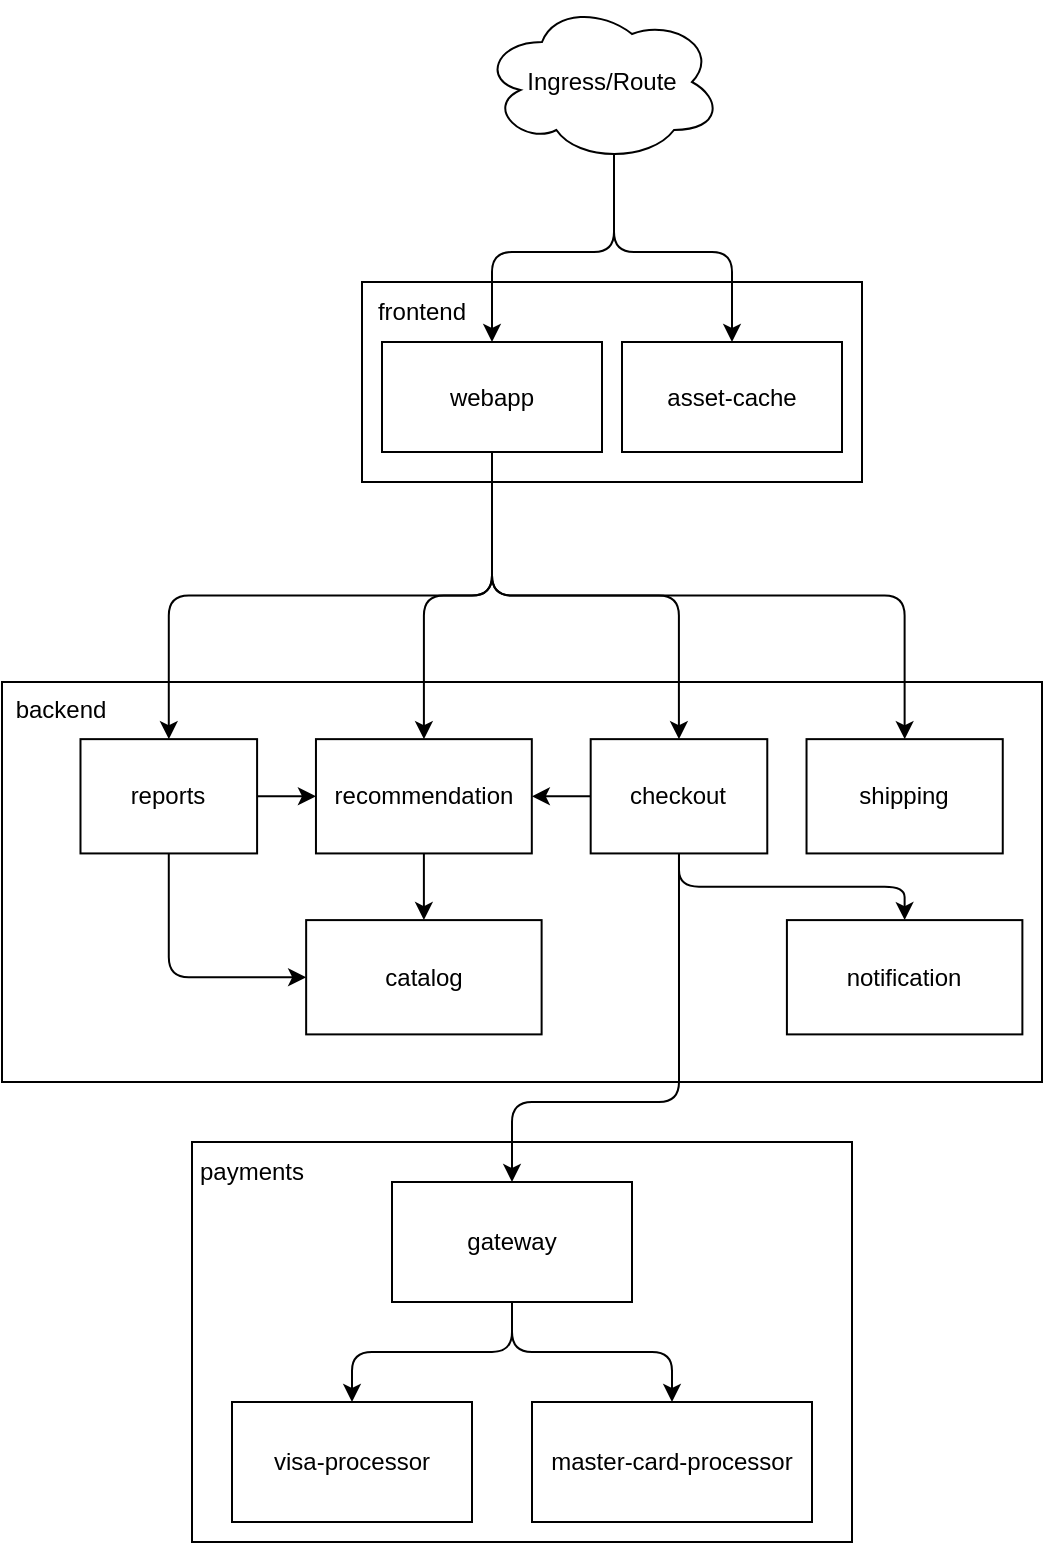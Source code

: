 <mxfile>
    <diagram id="PNkXPBb52pBTVxiZfFSJ" name="Diagram">
        <mxGraphModel dx="1063" dy="970" grid="1" gridSize="10" guides="1" tooltips="1" connect="1" arrows="1" fold="1" page="1" pageScale="1" pageWidth="850" pageHeight="1100" math="0" shadow="0">
            <root>
                <mxCell id="0"/>
                <mxCell id="1" parent="0"/>
                <mxCell id="7" value="" style="group" parent="1" vertex="1" connectable="0">
                    <mxGeometry x="270" y="150" width="250" height="100" as="geometry"/>
                </mxCell>
                <mxCell id="3" value="" style="rounded=0;whiteSpace=wrap;html=1;" parent="7" vertex="1">
                    <mxGeometry width="250" height="100" as="geometry"/>
                </mxCell>
                <mxCell id="2" value="webapp" style="rounded=0;whiteSpace=wrap;html=1;" parent="7" vertex="1">
                    <mxGeometry x="10" y="30" width="110" height="55" as="geometry"/>
                </mxCell>
                <mxCell id="4" value="frontend" style="text;html=1;strokeColor=none;fillColor=none;align=center;verticalAlign=middle;whiteSpace=wrap;rounded=0;" parent="7" vertex="1">
                    <mxGeometry width="60" height="30" as="geometry"/>
                </mxCell>
                <mxCell id="5" value="asset-cache" style="rounded=0;whiteSpace=wrap;html=1;" parent="7" vertex="1">
                    <mxGeometry x="130" y="30" width="110" height="55" as="geometry"/>
                </mxCell>
                <mxCell id="37" value="" style="group" parent="1" vertex="1" connectable="0">
                    <mxGeometry x="90" y="350" width="520" height="200" as="geometry"/>
                </mxCell>
                <mxCell id="8" value="" style="rounded=0;whiteSpace=wrap;html=1;" parent="37" vertex="1">
                    <mxGeometry width="520" height="200" as="geometry"/>
                </mxCell>
                <mxCell id="9" value="backend" style="text;html=1;strokeColor=none;fillColor=none;align=center;verticalAlign=middle;whiteSpace=wrap;rounded=0;" parent="37" vertex="1">
                    <mxGeometry width="58.868" height="28.571" as="geometry"/>
                </mxCell>
                <mxCell id="10" value="checkout" style="rounded=0;whiteSpace=wrap;html=1;" parent="37" vertex="1">
                    <mxGeometry x="294.34" y="28.571" width="88.302" height="57.143" as="geometry"/>
                </mxCell>
                <mxCell id="11" value="recommendation" style="rounded=0;whiteSpace=wrap;html=1;" parent="37" vertex="1">
                    <mxGeometry x="156.981" y="28.571" width="107.925" height="57.143" as="geometry"/>
                </mxCell>
                <mxCell id="35" style="edgeStyle=orthogonalEdgeStyle;html=1;exitX=0;exitY=0.5;exitDx=0;exitDy=0;entryX=1;entryY=0.5;entryDx=0;entryDy=0;" parent="37" source="10" target="11" edge="1">
                    <mxGeometry relative="1" as="geometry"/>
                </mxCell>
                <mxCell id="12" value="catalog" style="rounded=0;whiteSpace=wrap;html=1;" parent="37" vertex="1">
                    <mxGeometry x="152.075" y="119.048" width="117.736" height="57.143" as="geometry"/>
                </mxCell>
                <mxCell id="26" style="edgeStyle=none;html=1;exitX=0.5;exitY=1;exitDx=0;exitDy=0;entryX=0.5;entryY=0;entryDx=0;entryDy=0;" parent="37" source="11" target="12" edge="1">
                    <mxGeometry relative="1" as="geometry"/>
                </mxCell>
                <mxCell id="13" value="notification" style="rounded=0;whiteSpace=wrap;html=1;" parent="37" vertex="1">
                    <mxGeometry x="392.453" y="119.048" width="117.736" height="57.143" as="geometry"/>
                </mxCell>
                <mxCell id="29" style="edgeStyle=orthogonalEdgeStyle;html=1;exitX=0.5;exitY=1;exitDx=0;exitDy=0;entryX=0.5;entryY=0;entryDx=0;entryDy=0;" parent="37" source="10" target="13" edge="1">
                    <mxGeometry relative="1" as="geometry"/>
                </mxCell>
                <mxCell id="14" value="shipping" style="rounded=0;whiteSpace=wrap;html=1;" parent="37" vertex="1">
                    <mxGeometry x="402.264" y="28.571" width="98.113" height="57.143" as="geometry"/>
                </mxCell>
                <mxCell id="28" style="edgeStyle=orthogonalEdgeStyle;html=1;exitX=0.5;exitY=1;exitDx=0;exitDy=0;entryX=0;entryY=0.5;entryDx=0;entryDy=0;" parent="37" source="15" target="12" edge="1">
                    <mxGeometry relative="1" as="geometry"/>
                </mxCell>
                <mxCell id="34" style="edgeStyle=orthogonalEdgeStyle;html=1;exitX=1;exitY=0.5;exitDx=0;exitDy=0;entryX=0;entryY=0.5;entryDx=0;entryDy=0;" parent="37" source="15" target="11" edge="1">
                    <mxGeometry relative="1" as="geometry"/>
                </mxCell>
                <mxCell id="15" value="reports" style="rounded=0;whiteSpace=wrap;html=1;" parent="37" vertex="1">
                    <mxGeometry x="39.245" y="28.571" width="88.302" height="57.143" as="geometry"/>
                </mxCell>
                <mxCell id="44" value="" style="group" parent="1" vertex="1" connectable="0">
                    <mxGeometry x="185" y="580" width="330" height="200" as="geometry"/>
                </mxCell>
                <mxCell id="36" value="" style="rounded=0;whiteSpace=wrap;html=1;" parent="44" vertex="1">
                    <mxGeometry width="330" height="200" as="geometry"/>
                </mxCell>
                <mxCell id="38" value="payments" style="text;html=1;strokeColor=none;fillColor=none;align=center;verticalAlign=middle;whiteSpace=wrap;rounded=0;" parent="44" vertex="1">
                    <mxGeometry width="60" height="30" as="geometry"/>
                </mxCell>
                <mxCell id="39" value="gateway" style="rounded=0;whiteSpace=wrap;html=1;" parent="44" vertex="1">
                    <mxGeometry x="100" y="20" width="120" height="60" as="geometry"/>
                </mxCell>
                <mxCell id="40" value="visa-processor" style="rounded=0;whiteSpace=wrap;html=1;" parent="44" vertex="1">
                    <mxGeometry x="20" y="130" width="120" height="60" as="geometry"/>
                </mxCell>
                <mxCell id="42" style="edgeStyle=orthogonalEdgeStyle;html=1;exitX=0.5;exitY=1;exitDx=0;exitDy=0;entryX=0.5;entryY=0;entryDx=0;entryDy=0;" parent="44" source="39" target="40" edge="1">
                    <mxGeometry relative="1" as="geometry"/>
                </mxCell>
                <mxCell id="41" value="master-card-processor" style="rounded=0;whiteSpace=wrap;html=1;" parent="44" vertex="1">
                    <mxGeometry x="170" y="130" width="140" height="60" as="geometry"/>
                </mxCell>
                <mxCell id="43" style="edgeStyle=orthogonalEdgeStyle;html=1;exitX=0.5;exitY=1;exitDx=0;exitDy=0;entryX=0.5;entryY=0;entryDx=0;entryDy=0;" parent="44" source="39" target="41" edge="1">
                    <mxGeometry relative="1" as="geometry"/>
                </mxCell>
                <mxCell id="30" style="edgeStyle=orthogonalEdgeStyle;html=1;exitX=0.5;exitY=1;exitDx=0;exitDy=0;entryX=0.5;entryY=0;entryDx=0;entryDy=0;" parent="1" source="2" target="15" edge="1">
                    <mxGeometry relative="1" as="geometry"/>
                </mxCell>
                <mxCell id="31" style="edgeStyle=orthogonalEdgeStyle;html=1;exitX=0.5;exitY=1;exitDx=0;exitDy=0;" parent="1" source="2" target="10" edge="1">
                    <mxGeometry relative="1" as="geometry"/>
                </mxCell>
                <mxCell id="32" style="edgeStyle=orthogonalEdgeStyle;html=1;exitX=0.5;exitY=1;exitDx=0;exitDy=0;entryX=0.5;entryY=0;entryDx=0;entryDy=0;" parent="1" source="2" target="14" edge="1">
                    <mxGeometry relative="1" as="geometry"/>
                </mxCell>
                <mxCell id="33" style="edgeStyle=orthogonalEdgeStyle;html=1;exitX=0.5;exitY=1;exitDx=0;exitDy=0;" parent="1" source="2" target="11" edge="1">
                    <mxGeometry relative="1" as="geometry"/>
                </mxCell>
                <mxCell id="46" style="edgeStyle=orthogonalEdgeStyle;html=1;exitX=0.5;exitY=1;exitDx=0;exitDy=0;" parent="1" source="10" target="39" edge="1">
                    <mxGeometry relative="1" as="geometry">
                        <Array as="points">
                            <mxPoint x="429" y="560"/>
                            <mxPoint x="345" y="560"/>
                        </Array>
                    </mxGeometry>
                </mxCell>
                <mxCell id="49" style="edgeStyle=orthogonalEdgeStyle;html=1;exitX=0.55;exitY=0.95;exitDx=0;exitDy=0;exitPerimeter=0;entryX=0.5;entryY=0;entryDx=0;entryDy=0;" parent="1" source="47" target="2" edge="1">
                    <mxGeometry relative="1" as="geometry"/>
                </mxCell>
                <mxCell id="50" style="edgeStyle=orthogonalEdgeStyle;html=1;exitX=0.55;exitY=0.95;exitDx=0;exitDy=0;exitPerimeter=0;entryX=0.5;entryY=0;entryDx=0;entryDy=0;" parent="1" source="47" target="5" edge="1">
                    <mxGeometry relative="1" as="geometry"/>
                </mxCell>
                <mxCell id="47" value="Ingress/Route" style="ellipse;shape=cloud;whiteSpace=wrap;html=1;" parent="1" vertex="1">
                    <mxGeometry x="330" y="10" width="120" height="80" as="geometry"/>
                </mxCell>
            </root>
        </mxGraphModel>
    </diagram>
    <diagram name="Attack Flow" id="R1HGDIMWIbJlYiq8APFK">
        <mxGraphModel dx="1063" dy="970" grid="1" gridSize="10" guides="1" tooltips="1" connect="1" arrows="1" fold="1" page="1" pageScale="1" pageWidth="850" pageHeight="1100" math="0" shadow="0">
            <root>
                <mxCell id="Y2r42i9a98TNoYHecdvw-0"/>
                <mxCell id="Y2r42i9a98TNoYHecdvw-1" parent="Y2r42i9a98TNoYHecdvw-0"/>
                <mxCell id="Y2r42i9a98TNoYHecdvw-2" value="" style="group" parent="Y2r42i9a98TNoYHecdvw-1" vertex="1" connectable="0">
                    <mxGeometry x="270" y="150" width="250" height="100" as="geometry"/>
                </mxCell>
                <mxCell id="Y2r42i9a98TNoYHecdvw-3" value="" style="rounded=0;whiteSpace=wrap;html=1;" parent="Y2r42i9a98TNoYHecdvw-2" vertex="1">
                    <mxGeometry width="250" height="100" as="geometry"/>
                </mxCell>
                <mxCell id="Y2r42i9a98TNoYHecdvw-4" value="webapp" style="rounded=0;whiteSpace=wrap;html=1;" parent="Y2r42i9a98TNoYHecdvw-2" vertex="1">
                    <mxGeometry x="10" y="30" width="110" height="55" as="geometry"/>
                </mxCell>
                <mxCell id="Y2r42i9a98TNoYHecdvw-5" value="frontend" style="text;html=1;strokeColor=none;fillColor=none;align=center;verticalAlign=middle;whiteSpace=wrap;rounded=0;" parent="Y2r42i9a98TNoYHecdvw-2" vertex="1">
                    <mxGeometry width="60" height="30" as="geometry"/>
                </mxCell>
                <mxCell id="Y2r42i9a98TNoYHecdvw-6" value="asset-cache" style="rounded=0;whiteSpace=wrap;html=1;" parent="Y2r42i9a98TNoYHecdvw-2" vertex="1">
                    <mxGeometry x="130" y="30" width="110" height="55" as="geometry"/>
                </mxCell>
                <mxCell id="Y2r42i9a98TNoYHecdvw-7" value="" style="group" parent="Y2r42i9a98TNoYHecdvw-1" vertex="1" connectable="0">
                    <mxGeometry x="90" y="350" width="520" height="200" as="geometry"/>
                </mxCell>
                <mxCell id="Y2r42i9a98TNoYHecdvw-8" value="" style="rounded=0;whiteSpace=wrap;html=1;" parent="Y2r42i9a98TNoYHecdvw-7" vertex="1">
                    <mxGeometry width="520" height="200" as="geometry"/>
                </mxCell>
                <mxCell id="Y2r42i9a98TNoYHecdvw-9" value="backend" style="text;html=1;strokeColor=none;fillColor=none;align=center;verticalAlign=middle;whiteSpace=wrap;rounded=0;" parent="Y2r42i9a98TNoYHecdvw-7" vertex="1">
                    <mxGeometry width="58.868" height="28.571" as="geometry"/>
                </mxCell>
                <mxCell id="Y2r42i9a98TNoYHecdvw-10" value="checkout" style="rounded=0;whiteSpace=wrap;html=1;" parent="Y2r42i9a98TNoYHecdvw-7" vertex="1">
                    <mxGeometry x="294.34" y="28.571" width="88.302" height="57.143" as="geometry"/>
                </mxCell>
                <mxCell id="Y2r42i9a98TNoYHecdvw-11" value="recommendation" style="rounded=0;whiteSpace=wrap;html=1;" parent="Y2r42i9a98TNoYHecdvw-7" vertex="1">
                    <mxGeometry x="156.981" y="28.571" width="107.925" height="57.143" as="geometry"/>
                </mxCell>
                <mxCell id="Y2r42i9a98TNoYHecdvw-12" style="edgeStyle=orthogonalEdgeStyle;html=1;exitX=0;exitY=0.5;exitDx=0;exitDy=0;entryX=1;entryY=0.5;entryDx=0;entryDy=0;" parent="Y2r42i9a98TNoYHecdvw-7" source="Y2r42i9a98TNoYHecdvw-10" target="Y2r42i9a98TNoYHecdvw-11" edge="1">
                    <mxGeometry relative="1" as="geometry"/>
                </mxCell>
                <mxCell id="Y2r42i9a98TNoYHecdvw-13" value="catalog" style="rounded=0;whiteSpace=wrap;html=1;" parent="Y2r42i9a98TNoYHecdvw-7" vertex="1">
                    <mxGeometry x="152.075" y="119.048" width="117.736" height="57.143" as="geometry"/>
                </mxCell>
                <mxCell id="Y2r42i9a98TNoYHecdvw-14" style="edgeStyle=none;html=1;exitX=0.5;exitY=1;exitDx=0;exitDy=0;entryX=0.5;entryY=0;entryDx=0;entryDy=0;" parent="Y2r42i9a98TNoYHecdvw-7" source="Y2r42i9a98TNoYHecdvw-11" target="Y2r42i9a98TNoYHecdvw-13" edge="1">
                    <mxGeometry relative="1" as="geometry"/>
                </mxCell>
                <mxCell id="Y2r42i9a98TNoYHecdvw-15" value="notification" style="rounded=0;whiteSpace=wrap;html=1;" parent="Y2r42i9a98TNoYHecdvw-7" vertex="1">
                    <mxGeometry x="392.453" y="119.048" width="117.736" height="57.143" as="geometry"/>
                </mxCell>
                <mxCell id="Y2r42i9a98TNoYHecdvw-16" style="edgeStyle=orthogonalEdgeStyle;html=1;exitX=0.5;exitY=1;exitDx=0;exitDy=0;entryX=0.5;entryY=0;entryDx=0;entryDy=0;" parent="Y2r42i9a98TNoYHecdvw-7" source="Y2r42i9a98TNoYHecdvw-10" target="Y2r42i9a98TNoYHecdvw-15" edge="1">
                    <mxGeometry relative="1" as="geometry"/>
                </mxCell>
                <mxCell id="Y2r42i9a98TNoYHecdvw-17" value="shipping" style="rounded=0;whiteSpace=wrap;html=1;" parent="Y2r42i9a98TNoYHecdvw-7" vertex="1">
                    <mxGeometry x="402.264" y="28.571" width="98.113" height="57.143" as="geometry"/>
                </mxCell>
                <mxCell id="Y2r42i9a98TNoYHecdvw-18" style="edgeStyle=orthogonalEdgeStyle;html=1;exitX=0.5;exitY=1;exitDx=0;exitDy=0;entryX=0;entryY=0.5;entryDx=0;entryDy=0;" parent="Y2r42i9a98TNoYHecdvw-7" source="Y2r42i9a98TNoYHecdvw-20" target="Y2r42i9a98TNoYHecdvw-13" edge="1">
                    <mxGeometry relative="1" as="geometry"/>
                </mxCell>
                <mxCell id="Y2r42i9a98TNoYHecdvw-19" style="edgeStyle=orthogonalEdgeStyle;html=1;exitX=1;exitY=0.5;exitDx=0;exitDy=0;entryX=0;entryY=0.5;entryDx=0;entryDy=0;" parent="Y2r42i9a98TNoYHecdvw-7" source="Y2r42i9a98TNoYHecdvw-20" target="Y2r42i9a98TNoYHecdvw-11" edge="1">
                    <mxGeometry relative="1" as="geometry"/>
                </mxCell>
                <mxCell id="Y2r42i9a98TNoYHecdvw-20" value="reports" style="rounded=0;whiteSpace=wrap;html=1;" parent="Y2r42i9a98TNoYHecdvw-7" vertex="1">
                    <mxGeometry x="39.245" y="28.571" width="88.302" height="57.143" as="geometry"/>
                </mxCell>
                <mxCell id="Y2r42i9a98TNoYHecdvw-21" value="" style="group" parent="Y2r42i9a98TNoYHecdvw-1" vertex="1" connectable="0">
                    <mxGeometry x="185" y="580" width="330" height="200" as="geometry"/>
                </mxCell>
                <mxCell id="Y2r42i9a98TNoYHecdvw-22" value="" style="rounded=0;whiteSpace=wrap;html=1;" parent="Y2r42i9a98TNoYHecdvw-21" vertex="1">
                    <mxGeometry width="330" height="200" as="geometry"/>
                </mxCell>
                <mxCell id="Y2r42i9a98TNoYHecdvw-23" value="payments" style="text;html=1;strokeColor=none;fillColor=none;align=center;verticalAlign=middle;whiteSpace=wrap;rounded=0;" parent="Y2r42i9a98TNoYHecdvw-21" vertex="1">
                    <mxGeometry width="60" height="30" as="geometry"/>
                </mxCell>
                <mxCell id="Y2r42i9a98TNoYHecdvw-24" value="gateway" style="rounded=0;whiteSpace=wrap;html=1;" parent="Y2r42i9a98TNoYHecdvw-21" vertex="1">
                    <mxGeometry x="100" y="20" width="120" height="60" as="geometry"/>
                </mxCell>
                <mxCell id="Y2r42i9a98TNoYHecdvw-25" value="visa-processor" style="rounded=0;whiteSpace=wrap;html=1;" parent="Y2r42i9a98TNoYHecdvw-21" vertex="1">
                    <mxGeometry x="20" y="130" width="120" height="60" as="geometry"/>
                </mxCell>
                <mxCell id="Y2r42i9a98TNoYHecdvw-26" style="edgeStyle=orthogonalEdgeStyle;html=1;exitX=0.5;exitY=1;exitDx=0;exitDy=0;entryX=0.5;entryY=0;entryDx=0;entryDy=0;" parent="Y2r42i9a98TNoYHecdvw-21" source="Y2r42i9a98TNoYHecdvw-24" target="Y2r42i9a98TNoYHecdvw-25" edge="1">
                    <mxGeometry relative="1" as="geometry"/>
                </mxCell>
                <mxCell id="Y2r42i9a98TNoYHecdvw-27" value="master-card-processor" style="rounded=0;whiteSpace=wrap;html=1;" parent="Y2r42i9a98TNoYHecdvw-21" vertex="1">
                    <mxGeometry x="170" y="130" width="140" height="60" as="geometry"/>
                </mxCell>
                <mxCell id="Y2r42i9a98TNoYHecdvw-28" style="edgeStyle=orthogonalEdgeStyle;html=1;exitX=0.5;exitY=1;exitDx=0;exitDy=0;entryX=0.5;entryY=0;entryDx=0;entryDy=0;" parent="Y2r42i9a98TNoYHecdvw-21" source="Y2r42i9a98TNoYHecdvw-24" target="Y2r42i9a98TNoYHecdvw-27" edge="1">
                    <mxGeometry relative="1" as="geometry"/>
                </mxCell>
                <mxCell id="Y2r42i9a98TNoYHecdvw-29" style="edgeStyle=orthogonalEdgeStyle;html=1;exitX=0.5;exitY=1;exitDx=0;exitDy=0;entryX=0.5;entryY=0;entryDx=0;entryDy=0;" parent="Y2r42i9a98TNoYHecdvw-1" source="Y2r42i9a98TNoYHecdvw-4" target="Y2r42i9a98TNoYHecdvw-20" edge="1">
                    <mxGeometry relative="1" as="geometry"/>
                </mxCell>
                <mxCell id="Y2r42i9a98TNoYHecdvw-30" style="edgeStyle=orthogonalEdgeStyle;html=1;exitX=0.5;exitY=1;exitDx=0;exitDy=0;" parent="Y2r42i9a98TNoYHecdvw-1" source="Y2r42i9a98TNoYHecdvw-4" target="Y2r42i9a98TNoYHecdvw-10" edge="1">
                    <mxGeometry relative="1" as="geometry"/>
                </mxCell>
                <mxCell id="Y2r42i9a98TNoYHecdvw-31" style="edgeStyle=orthogonalEdgeStyle;html=1;exitX=0.5;exitY=1;exitDx=0;exitDy=0;entryX=0.5;entryY=0;entryDx=0;entryDy=0;" parent="Y2r42i9a98TNoYHecdvw-1" source="Y2r42i9a98TNoYHecdvw-4" target="Y2r42i9a98TNoYHecdvw-17" edge="1">
                    <mxGeometry relative="1" as="geometry"/>
                </mxCell>
                <mxCell id="Y2r42i9a98TNoYHecdvw-32" style="edgeStyle=orthogonalEdgeStyle;html=1;exitX=0.5;exitY=1;exitDx=0;exitDy=0;" parent="Y2r42i9a98TNoYHecdvw-1" source="Y2r42i9a98TNoYHecdvw-4" target="Y2r42i9a98TNoYHecdvw-11" edge="1">
                    <mxGeometry relative="1" as="geometry"/>
                </mxCell>
                <mxCell id="Y2r42i9a98TNoYHecdvw-33" style="edgeStyle=orthogonalEdgeStyle;html=1;exitX=0.5;exitY=1;exitDx=0;exitDy=0;" parent="Y2r42i9a98TNoYHecdvw-1" source="Y2r42i9a98TNoYHecdvw-10" target="Y2r42i9a98TNoYHecdvw-24" edge="1">
                    <mxGeometry relative="1" as="geometry">
                        <Array as="points">
                            <mxPoint x="429" y="560"/>
                            <mxPoint x="345" y="560"/>
                        </Array>
                    </mxGeometry>
                </mxCell>
                <mxCell id="Y2r42i9a98TNoYHecdvw-34" style="edgeStyle=orthogonalEdgeStyle;html=1;exitX=0.55;exitY=0.95;exitDx=0;exitDy=0;exitPerimeter=0;entryX=0.5;entryY=0;entryDx=0;entryDy=0;" parent="Y2r42i9a98TNoYHecdvw-1" source="Y2r42i9a98TNoYHecdvw-36" target="Y2r42i9a98TNoYHecdvw-4" edge="1">
                    <mxGeometry relative="1" as="geometry"/>
                </mxCell>
                <mxCell id="Y2r42i9a98TNoYHecdvw-35" style="edgeStyle=orthogonalEdgeStyle;html=1;exitX=0.55;exitY=0.95;exitDx=0;exitDy=0;exitPerimeter=0;entryX=0.5;entryY=0;entryDx=0;entryDy=0;" parent="Y2r42i9a98TNoYHecdvw-1" source="Y2r42i9a98TNoYHecdvw-36" target="Y2r42i9a98TNoYHecdvw-6" edge="1">
                    <mxGeometry relative="1" as="geometry"/>
                </mxCell>
                <mxCell id="M1m0rhFVpOU0Fph0Ouno-6" style="edgeStyle=orthogonalEdgeStyle;html=1;exitX=0.875;exitY=0.5;exitDx=0;exitDy=0;exitPerimeter=0;entryX=0.75;entryY=0;entryDx=0;entryDy=0;fillColor=#FF3333;strokeColor=#FF0000;shape=flexArrow;" parent="Y2r42i9a98TNoYHecdvw-1" source="Y2r42i9a98TNoYHecdvw-36" target="Y2r42i9a98TNoYHecdvw-6" edge="1">
                    <mxGeometry relative="1" as="geometry">
                        <Array as="points">
                            <mxPoint x="483" y="50"/>
                            <mxPoint x="483" y="74"/>
                        </Array>
                    </mxGeometry>
                </mxCell>
                <mxCell id="Y2r42i9a98TNoYHecdvw-36" value="Ingress/Route" style="ellipse;shape=cloud;whiteSpace=wrap;html=1;" parent="Y2r42i9a98TNoYHecdvw-1" vertex="1">
                    <mxGeometry x="330" y="10" width="120" height="80" as="geometry"/>
                </mxCell>
                <mxCell id="M1m0rhFVpOU0Fph0Ouno-8" style="edgeStyle=none;shape=flexArrow;html=1;exitX=1;exitY=0.5;exitDx=0;exitDy=0;exitPerimeter=0;entryX=0.16;entryY=0.55;entryDx=0;entryDy=0;entryPerimeter=0;strokeColor=#FF3333;fillColor=#FF0000;" parent="Y2r42i9a98TNoYHecdvw-1" source="M1m0rhFVpOU0Fph0Ouno-0" target="Y2r42i9a98TNoYHecdvw-36" edge="1">
                    <mxGeometry relative="1" as="geometry"/>
                </mxCell>
                <mxCell id="M1m0rhFVpOU0Fph0Ouno-0" value="Attacker" style="verticalLabelPosition=bottom;verticalAlign=top;html=1;shape=mxgraph.basic.smiley" parent="Y2r42i9a98TNoYHecdvw-1" vertex="1">
                    <mxGeometry x="120" y="20" width="80" height="70" as="geometry"/>
                </mxCell>
                <mxCell id="M1m0rhFVpOU0Fph0Ouno-7" style="edgeStyle=orthogonalEdgeStyle;html=1;exitX=1;exitY=0.5;exitDx=0;exitDy=0;entryX=0.5;entryY=1;entryDx=0;entryDy=0;strokeColor=#FF3333;shape=flexArrow;fillColor=#FF0000;" parent="Y2r42i9a98TNoYHecdvw-1" source="Y2r42i9a98TNoYHecdvw-6" target="Y2r42i9a98TNoYHecdvw-25" edge="1">
                    <mxGeometry relative="1" as="geometry">
                        <Array as="points">
                            <mxPoint x="680" y="208"/>
                            <mxPoint x="680" y="850"/>
                            <mxPoint x="265" y="850"/>
                        </Array>
                    </mxGeometry>
                </mxCell>
                <mxCell id="M1m0rhFVpOU0Fph0Ouno-9" value="&lt;h1&gt;Exploit&lt;/h1&gt;&lt;div&gt;&lt;b&gt;asset-cache&lt;/b&gt; running a old apache version 2.4.50 and compiled from the source code, it is hard to identify vulnerabilties using static scanners!&amp;nbsp;&lt;/div&gt;&lt;div&gt;&lt;br&gt;&lt;/div&gt;&lt;div&gt;There is no network policies and therefore easy to move around.&amp;nbsp;&lt;/div&gt;&lt;div&gt;&lt;br&gt;&lt;/div&gt;&lt;div&gt;&lt;b&gt;visa-processor&lt;/b&gt; is running a java app&lt;/div&gt;&lt;div&gt;- apache struts&lt;/div&gt;&lt;div&gt;- log4j&lt;/div&gt;&lt;div&gt;- spring4shell&amp;nbsp;&lt;/div&gt;&lt;div&gt;&lt;br&gt;&lt;/div&gt;&lt;div&gt;so pick one :D&lt;/div&gt;&lt;div&gt;&lt;br&gt;&lt;/div&gt;&lt;div&gt;&lt;br&gt;&lt;/div&gt;&lt;div&gt;&lt;b&gt;attack001&lt;/b&gt;.sh will get visa-processor token that is running with admin privileges&amp;nbsp;&lt;/div&gt;&lt;div&gt;&lt;br&gt;&lt;/div&gt;&lt;div&gt;&lt;b&gt;attack002&lt;/b&gt;.sh will kubectl exec into the pod and run bad stuff..&amp;nbsp;&lt;/div&gt;&lt;div&gt;&lt;br&gt;&lt;/div&gt;&lt;div&gt;&lt;b&gt;attack003&lt;/b&gt;.sh will exploit visa-processor and run bad stuff directly.&amp;nbsp;&lt;/div&gt;&lt;div&gt;&lt;br&gt;&lt;/div&gt;&lt;div&gt;&lt;br&gt;&lt;/div&gt;&lt;div&gt;&lt;br&gt;&lt;/div&gt;" style="text;html=1;strokeColor=none;fillColor=none;spacing=5;spacingTop=-20;whiteSpace=wrap;overflow=hidden;rounded=0;" parent="Y2r42i9a98TNoYHecdvw-1" vertex="1">
                    <mxGeometry x="710" y="40" width="240" height="450" as="geometry"/>
                </mxCell>
            </root>
        </mxGraphModel>
    </diagram>
</mxfile>